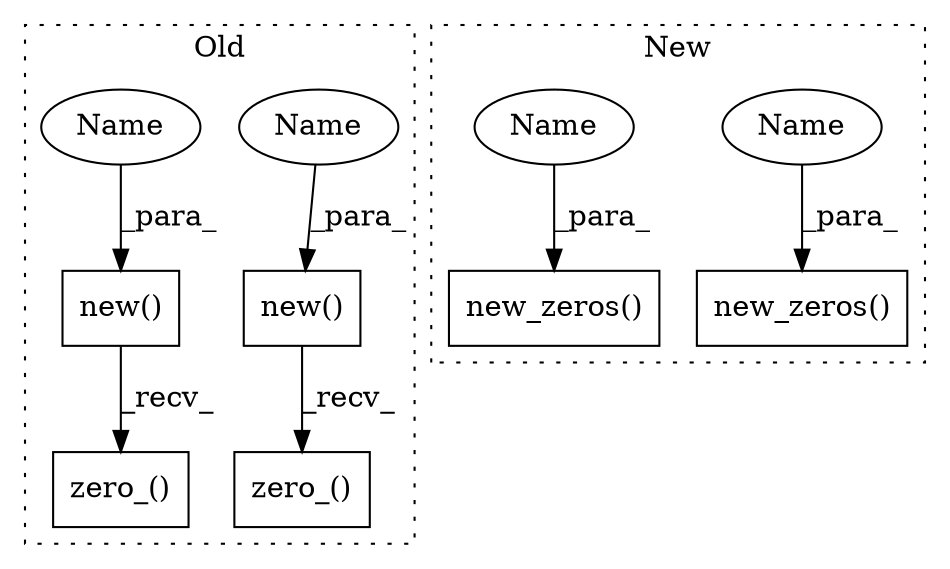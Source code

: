 digraph G {
subgraph cluster0 {
1 [label="new()" a="75" s="16353,16394" l="11,1" shape="box"];
3 [label="zero_()" a="75" s="16353" l="50" shape="box"];
4 [label="new()" a="75" s="16427,16457" l="11,1" shape="box"];
5 [label="zero_()" a="75" s="16427" l="39" shape="box"];
9 [label="Name" a="87" s="16364" l="3" shape="ellipse"];
10 [label="Name" a="87" s="16454" l="3" shape="ellipse"];
label = "Old";
style="dotted";
}
subgraph cluster1 {
2 [label="new_zeros()" a="75" s="17142,17175" l="12,1" shape="box"];
6 [label="new_zeros()" a="75" s="17200,17231" l="12,1" shape="box"];
7 [label="Name" a="87" s="17228" l="3" shape="ellipse"];
8 [label="Name" a="87" s="17154" l="3" shape="ellipse"];
label = "New";
style="dotted";
}
1 -> 3 [label="_recv_"];
4 -> 5 [label="_recv_"];
7 -> 6 [label="_para_"];
8 -> 2 [label="_para_"];
9 -> 1 [label="_para_"];
10 -> 4 [label="_para_"];
}